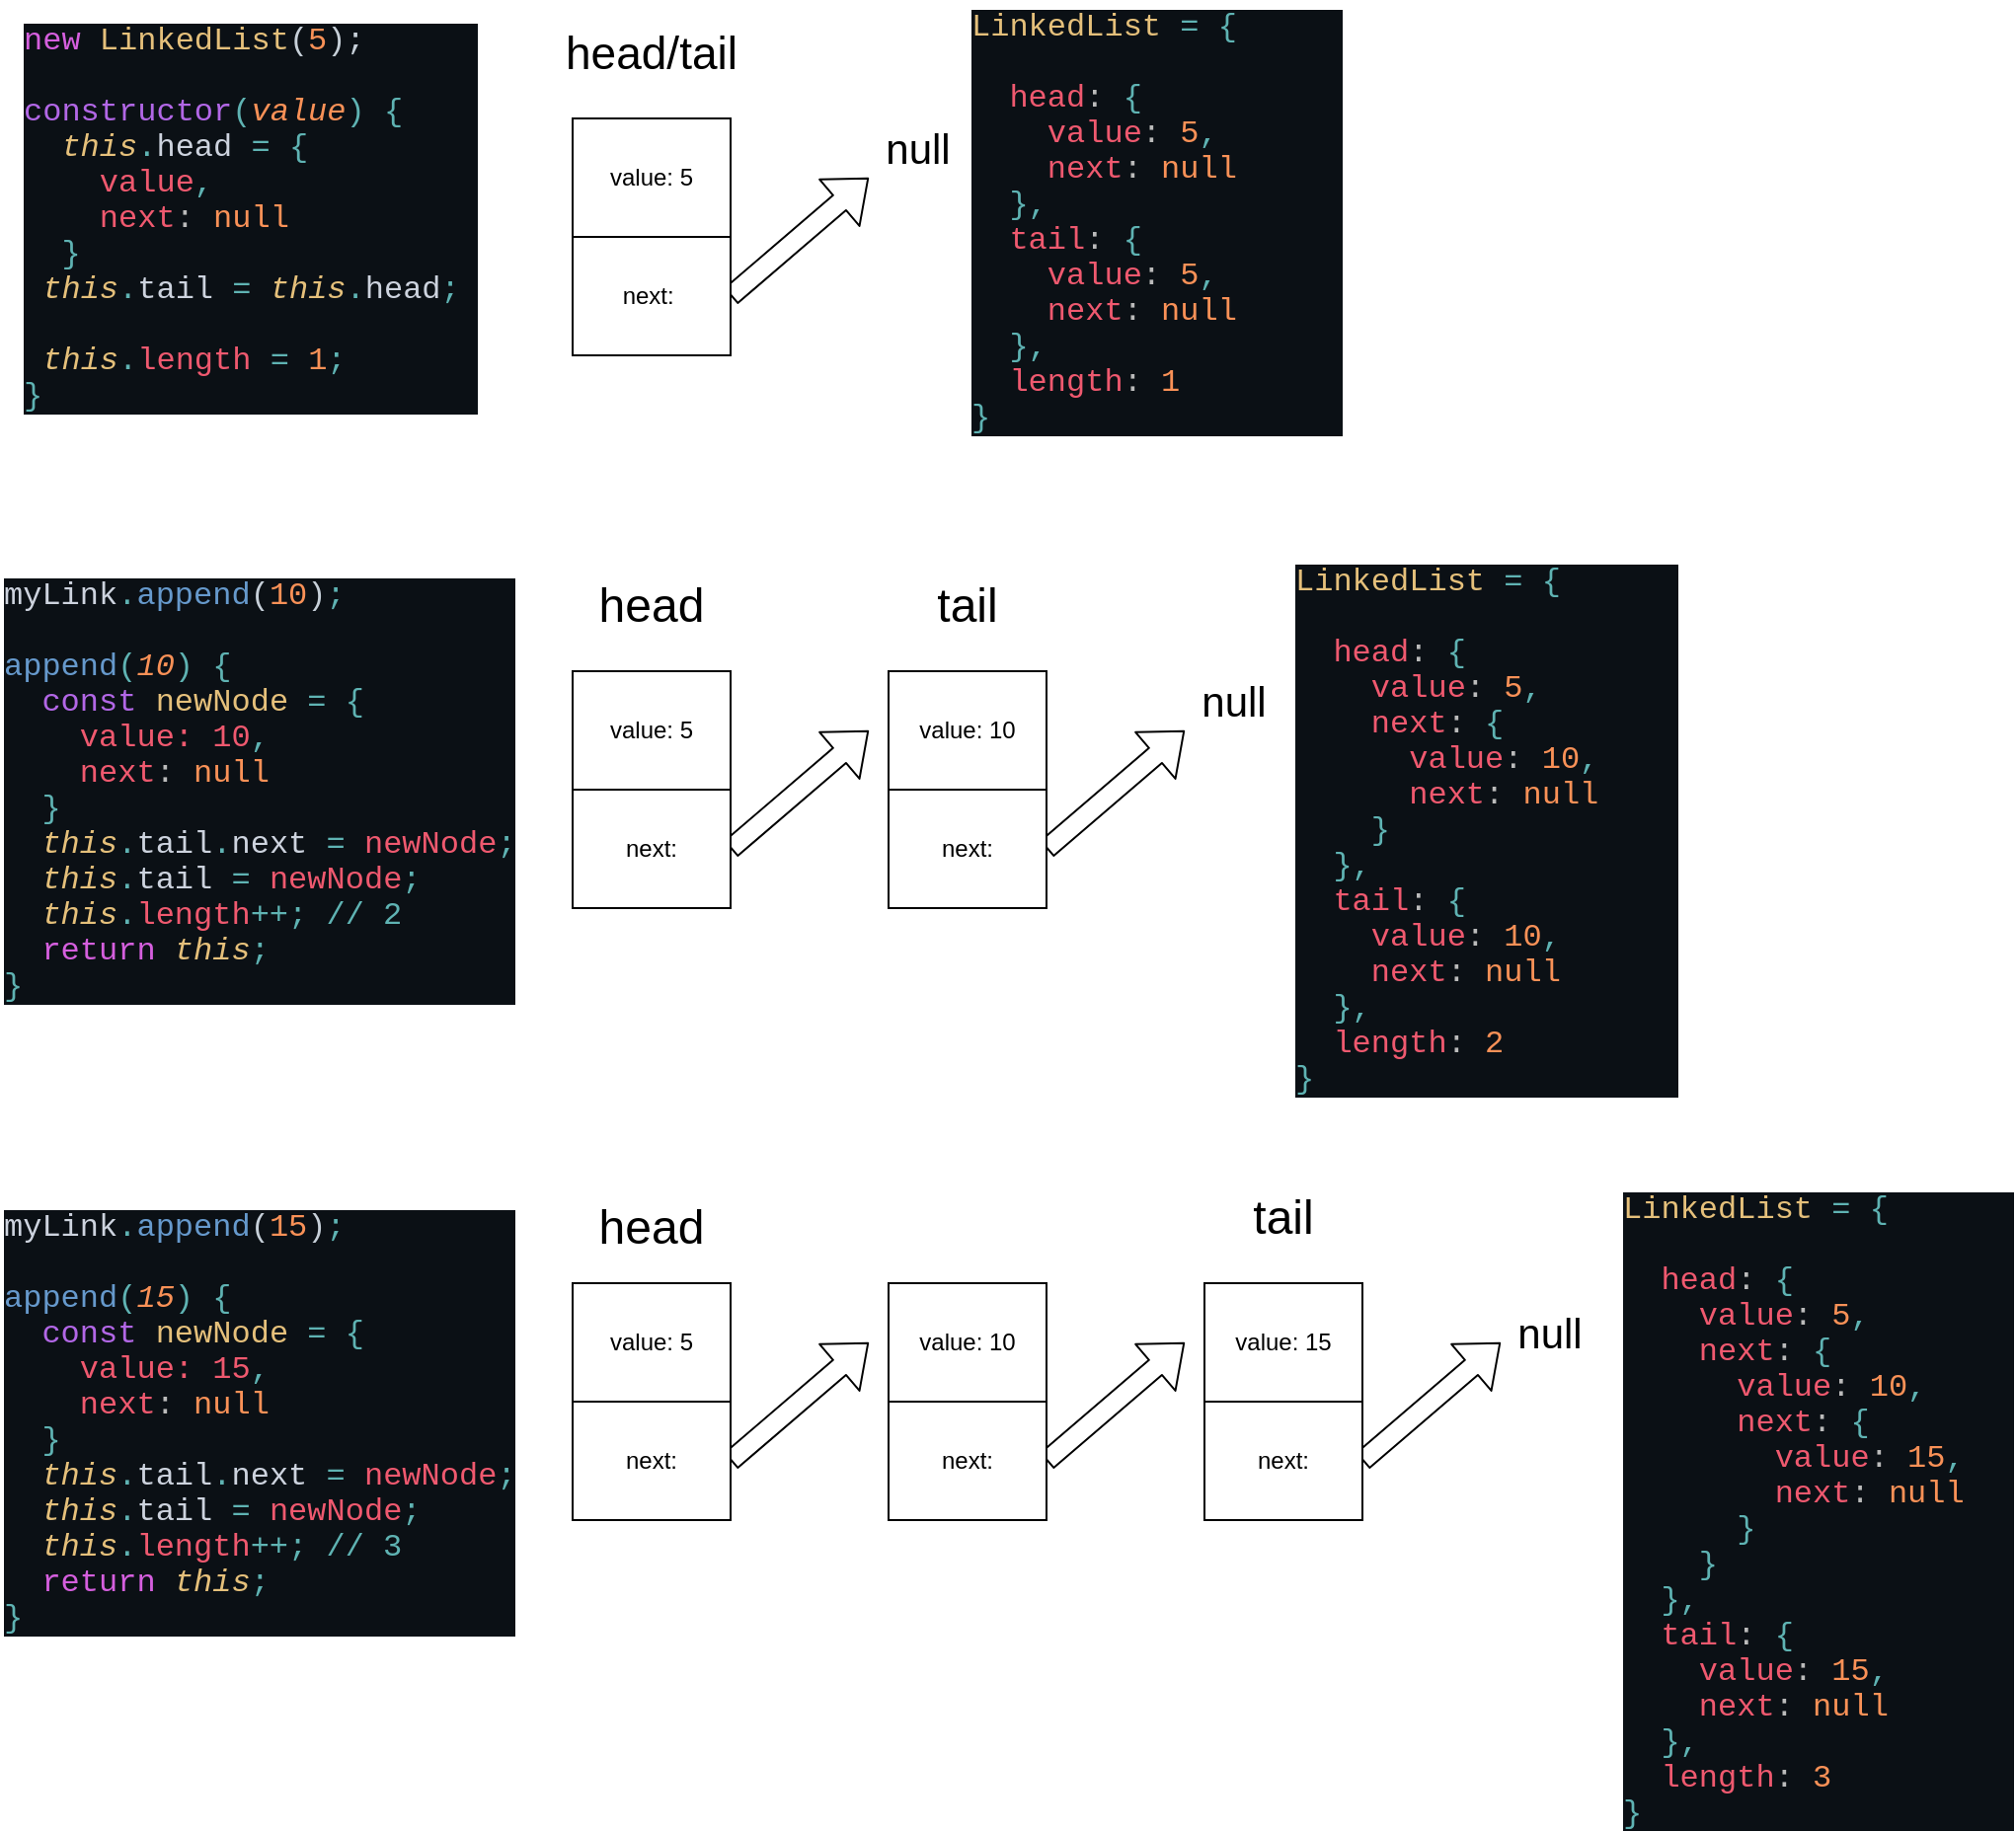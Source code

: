 <mxfile version="13.1.3">
    <diagram id="6hGFLwfOUW9BJ-s0fimq" name="append">
        <mxGraphModel dx="2067" dy="749" grid="1" gridSize="10" guides="1" tooltips="1" connect="1" arrows="1" fold="1" page="1" pageScale="1" pageWidth="827" pageHeight="1169" math="0" shadow="0">
            <root>
                <mxCell id="0"/>
                <mxCell id="1" parent="0"/>
                <mxCell id="11" value="" style="group" vertex="1" connectable="0" parent="1">
                    <mxGeometry x="30" y="80" width="170" height="180" as="geometry"/>
                </mxCell>
                <mxCell id="4" value="&lt;font style=&quot;font-size: 23px&quot;&gt;head/tail&lt;/font&gt;" style="text;html=1;strokeColor=none;fillColor=none;align=center;verticalAlign=middle;whiteSpace=wrap;rounded=0;fontSize=29;" parent="11" vertex="1">
                    <mxGeometry width="120" height="50" as="geometry"/>
                </mxCell>
                <mxCell id="10" value="" style="group" vertex="1" connectable="0" parent="11">
                    <mxGeometry x="20" y="60" width="150" height="120" as="geometry"/>
                </mxCell>
                <mxCell id="9" value="" style="shape=flexArrow;endArrow=classic;html=1;exitX=1;exitY=0.75;exitDx=0;exitDy=0;" edge="1" parent="10" source="2">
                    <mxGeometry width="50" height="50" relative="1" as="geometry">
                        <mxPoint x="90" y="100" as="sourcePoint"/>
                        <mxPoint x="150" y="30" as="targetPoint"/>
                    </mxGeometry>
                </mxCell>
                <mxCell id="8" value="" style="group" vertex="1" connectable="0" parent="10">
                    <mxGeometry width="80" height="120" as="geometry"/>
                </mxCell>
                <mxCell id="2" value="" style="rounded=0;whiteSpace=wrap;html=1;" parent="8" vertex="1">
                    <mxGeometry width="80" height="120" as="geometry"/>
                </mxCell>
                <mxCell id="5" value="" style="endArrow=none;html=1;rounded=0;exitX=0;exitY=0.5;exitDx=0;exitDy=0;entryX=1;entryY=0.5;entryDx=0;entryDy=0;" edge="1" parent="8" source="2" target="2">
                    <mxGeometry width="50" height="50" relative="1" as="geometry">
                        <mxPoint x="5" y="59.5" as="sourcePoint"/>
                        <mxPoint x="75" y="59.5" as="targetPoint"/>
                    </mxGeometry>
                </mxCell>
                <mxCell id="6" value="value: 5" style="text;html=1;strokeColor=none;fillColor=none;align=center;verticalAlign=middle;whiteSpace=wrap;rounded=0;" vertex="1" parent="8">
                    <mxGeometry x="10" y="20" width="60" height="20" as="geometry"/>
                </mxCell>
                <mxCell id="7" value="next:&amp;nbsp;" style="text;html=1;strokeColor=none;fillColor=none;align=center;verticalAlign=middle;whiteSpace=wrap;rounded=0;" vertex="1" parent="8">
                    <mxGeometry x="10" y="80" width="60" height="20" as="geometry"/>
                </mxCell>
                <mxCell id="13" value="" style="group" vertex="1" connectable="0" parent="1">
                    <mxGeometry x="30" y="360" width="170" height="180" as="geometry"/>
                </mxCell>
                <mxCell id="14" value="&lt;font style=&quot;font-size: 24px&quot;&gt;head&lt;/font&gt;" style="text;html=1;strokeColor=none;fillColor=none;align=center;verticalAlign=middle;whiteSpace=wrap;rounded=0;fontSize=29;" vertex="1" parent="13">
                    <mxGeometry width="120" height="50" as="geometry"/>
                </mxCell>
                <mxCell id="15" value="" style="group" vertex="1" connectable="0" parent="13">
                    <mxGeometry x="20" y="60" width="150" height="120" as="geometry"/>
                </mxCell>
                <mxCell id="16" value="" style="shape=flexArrow;endArrow=classic;html=1;exitX=1;exitY=0.75;exitDx=0;exitDy=0;" edge="1" parent="15" source="18">
                    <mxGeometry width="50" height="50" relative="1" as="geometry">
                        <mxPoint x="90" y="100" as="sourcePoint"/>
                        <mxPoint x="150" y="30" as="targetPoint"/>
                    </mxGeometry>
                </mxCell>
                <mxCell id="17" value="" style="group" vertex="1" connectable="0" parent="15">
                    <mxGeometry width="80" height="120" as="geometry"/>
                </mxCell>
                <mxCell id="18" value="" style="rounded=0;whiteSpace=wrap;html=1;" vertex="1" parent="17">
                    <mxGeometry width="80" height="120" as="geometry"/>
                </mxCell>
                <mxCell id="19" value="" style="endArrow=none;html=1;rounded=0;exitX=0;exitY=0.5;exitDx=0;exitDy=0;entryX=1;entryY=0.5;entryDx=0;entryDy=0;" edge="1" parent="17" source="18" target="18">
                    <mxGeometry width="50" height="50" relative="1" as="geometry">
                        <mxPoint x="5" y="59.5" as="sourcePoint"/>
                        <mxPoint x="75" y="59.5" as="targetPoint"/>
                    </mxGeometry>
                </mxCell>
                <mxCell id="20" value="value: 5" style="text;html=1;strokeColor=none;fillColor=none;align=center;verticalAlign=middle;whiteSpace=wrap;rounded=0;" vertex="1" parent="17">
                    <mxGeometry x="10" y="20" width="60" height="20" as="geometry"/>
                </mxCell>
                <mxCell id="21" value="next:" style="text;html=1;strokeColor=none;fillColor=none;align=center;verticalAlign=middle;whiteSpace=wrap;rounded=0;" vertex="1" parent="17">
                    <mxGeometry x="10" y="80" width="60" height="20" as="geometry"/>
                </mxCell>
                <mxCell id="22" value="null" style="text;html=1;strokeColor=none;fillColor=none;align=center;verticalAlign=middle;whiteSpace=wrap;rounded=0;fontSize=21;" vertex="1" parent="1">
                    <mxGeometry x="200" y="140" width="50" height="30" as="geometry"/>
                </mxCell>
                <mxCell id="30" value="" style="group" vertex="1" connectable="0" parent="1">
                    <mxGeometry x="190" y="360" width="170" height="180" as="geometry"/>
                </mxCell>
                <mxCell id="31" value="&lt;font style=&quot;font-size: 24px&quot;&gt;tail&lt;/font&gt;" style="text;html=1;strokeColor=none;fillColor=none;align=center;verticalAlign=middle;whiteSpace=wrap;rounded=0;fontSize=29;" vertex="1" parent="30">
                    <mxGeometry width="120" height="50" as="geometry"/>
                </mxCell>
                <mxCell id="32" value="" style="group" vertex="1" connectable="0" parent="30">
                    <mxGeometry x="20" y="60" width="150" height="120" as="geometry"/>
                </mxCell>
                <mxCell id="33" value="" style="shape=flexArrow;endArrow=classic;html=1;exitX=1;exitY=0.75;exitDx=0;exitDy=0;" edge="1" parent="32" source="35">
                    <mxGeometry width="50" height="50" relative="1" as="geometry">
                        <mxPoint x="90" y="100" as="sourcePoint"/>
                        <mxPoint x="150" y="30" as="targetPoint"/>
                    </mxGeometry>
                </mxCell>
                <mxCell id="34" value="" style="group" vertex="1" connectable="0" parent="32">
                    <mxGeometry width="80" height="120" as="geometry"/>
                </mxCell>
                <mxCell id="35" value="" style="rounded=0;whiteSpace=wrap;html=1;" vertex="1" parent="34">
                    <mxGeometry width="80" height="120" as="geometry"/>
                </mxCell>
                <mxCell id="36" value="" style="endArrow=none;html=1;rounded=0;exitX=0;exitY=0.5;exitDx=0;exitDy=0;entryX=1;entryY=0.5;entryDx=0;entryDy=0;" edge="1" parent="34" source="35" target="35">
                    <mxGeometry width="50" height="50" relative="1" as="geometry">
                        <mxPoint x="5" y="59.5" as="sourcePoint"/>
                        <mxPoint x="75" y="59.5" as="targetPoint"/>
                    </mxGeometry>
                </mxCell>
                <mxCell id="37" value="value: 10" style="text;html=1;strokeColor=none;fillColor=none;align=center;verticalAlign=middle;whiteSpace=wrap;rounded=0;" vertex="1" parent="34">
                    <mxGeometry x="10" y="20" width="60" height="20" as="geometry"/>
                </mxCell>
                <mxCell id="38" value="next:" style="text;html=1;strokeColor=none;fillColor=none;align=center;verticalAlign=middle;whiteSpace=wrap;rounded=0;" vertex="1" parent="34">
                    <mxGeometry x="10" y="80" width="60" height="20" as="geometry"/>
                </mxCell>
                <mxCell id="39" value="null" style="text;html=1;strokeColor=none;fillColor=none;align=center;verticalAlign=middle;whiteSpace=wrap;rounded=0;fontSize=21;" vertex="1" parent="1">
                    <mxGeometry x="360" y="420" width="50" height="30" as="geometry"/>
                </mxCell>
                <mxCell id="40" value="" style="group" vertex="1" connectable="0" parent="1">
                    <mxGeometry x="30" y="675" width="170" height="180" as="geometry"/>
                </mxCell>
                <mxCell id="41" value="&lt;font style=&quot;font-size: 24px&quot;&gt;head&lt;/font&gt;" style="text;html=1;strokeColor=none;fillColor=none;align=center;verticalAlign=middle;whiteSpace=wrap;rounded=0;fontSize=29;" vertex="1" parent="40">
                    <mxGeometry width="120" height="50" as="geometry"/>
                </mxCell>
                <mxCell id="42" value="" style="group" vertex="1" connectable="0" parent="40">
                    <mxGeometry x="20" y="55" width="150" height="120" as="geometry"/>
                </mxCell>
                <mxCell id="43" value="" style="shape=flexArrow;endArrow=classic;html=1;exitX=1;exitY=0.75;exitDx=0;exitDy=0;" edge="1" parent="42" source="45">
                    <mxGeometry width="50" height="50" relative="1" as="geometry">
                        <mxPoint x="90" y="100" as="sourcePoint"/>
                        <mxPoint x="150" y="30" as="targetPoint"/>
                    </mxGeometry>
                </mxCell>
                <mxCell id="44" value="" style="group" vertex="1" connectable="0" parent="42">
                    <mxGeometry width="80" height="120" as="geometry"/>
                </mxCell>
                <mxCell id="45" value="" style="rounded=0;whiteSpace=wrap;html=1;" vertex="1" parent="44">
                    <mxGeometry width="80" height="120" as="geometry"/>
                </mxCell>
                <mxCell id="46" value="" style="endArrow=none;html=1;rounded=0;exitX=0;exitY=0.5;exitDx=0;exitDy=0;entryX=1;entryY=0.5;entryDx=0;entryDy=0;" edge="1" parent="44" source="45" target="45">
                    <mxGeometry width="50" height="50" relative="1" as="geometry">
                        <mxPoint x="5" y="59.5" as="sourcePoint"/>
                        <mxPoint x="75" y="59.5" as="targetPoint"/>
                    </mxGeometry>
                </mxCell>
                <mxCell id="47" value="value: 5" style="text;html=1;strokeColor=none;fillColor=none;align=center;verticalAlign=middle;whiteSpace=wrap;rounded=0;" vertex="1" parent="44">
                    <mxGeometry x="10" y="20" width="60" height="20" as="geometry"/>
                </mxCell>
                <mxCell id="48" value="next:" style="text;html=1;strokeColor=none;fillColor=none;align=center;verticalAlign=middle;whiteSpace=wrap;rounded=0;" vertex="1" parent="44">
                    <mxGeometry x="10" y="80" width="60" height="20" as="geometry"/>
                </mxCell>
                <mxCell id="59" value="" style="group" vertex="1" connectable="0" parent="40">
                    <mxGeometry x="180" y="55" width="150" height="120" as="geometry"/>
                </mxCell>
                <mxCell id="60" value="" style="shape=flexArrow;endArrow=classic;html=1;exitX=1;exitY=0.75;exitDx=0;exitDy=0;" edge="1" parent="59" source="62">
                    <mxGeometry width="50" height="50" relative="1" as="geometry">
                        <mxPoint x="90" y="100" as="sourcePoint"/>
                        <mxPoint x="150" y="30" as="targetPoint"/>
                    </mxGeometry>
                </mxCell>
                <mxCell id="61" value="" style="group" vertex="1" connectable="0" parent="59">
                    <mxGeometry width="80" height="120" as="geometry"/>
                </mxCell>
                <mxCell id="62" value="" style="rounded=0;whiteSpace=wrap;html=1;" vertex="1" parent="61">
                    <mxGeometry width="80" height="120" as="geometry"/>
                </mxCell>
                <mxCell id="63" value="" style="endArrow=none;html=1;rounded=0;exitX=0;exitY=0.5;exitDx=0;exitDy=0;entryX=1;entryY=0.5;entryDx=0;entryDy=0;" edge="1" parent="61" source="62" target="62">
                    <mxGeometry width="50" height="50" relative="1" as="geometry">
                        <mxPoint x="5" y="59.5" as="sourcePoint"/>
                        <mxPoint x="75" y="59.5" as="targetPoint"/>
                    </mxGeometry>
                </mxCell>
                <mxCell id="64" value="value: 10" style="text;html=1;strokeColor=none;fillColor=none;align=center;verticalAlign=middle;whiteSpace=wrap;rounded=0;" vertex="1" parent="61">
                    <mxGeometry x="10" y="20" width="60" height="20" as="geometry"/>
                </mxCell>
                <mxCell id="65" value="next:" style="text;html=1;strokeColor=none;fillColor=none;align=center;verticalAlign=middle;whiteSpace=wrap;rounded=0;" vertex="1" parent="61">
                    <mxGeometry x="10" y="80" width="60" height="20" as="geometry"/>
                </mxCell>
                <mxCell id="49" value="" style="group" vertex="1" connectable="0" parent="1">
                    <mxGeometry x="350" y="670" width="170" height="180" as="geometry"/>
                </mxCell>
                <mxCell id="50" value="&lt;font style=&quot;font-size: 24px&quot;&gt;tail&lt;/font&gt;" style="text;html=1;strokeColor=none;fillColor=none;align=center;verticalAlign=middle;whiteSpace=wrap;rounded=0;fontSize=29;" vertex="1" parent="49">
                    <mxGeometry width="120" height="50" as="geometry"/>
                </mxCell>
                <mxCell id="51" value="" style="group" vertex="1" connectable="0" parent="49">
                    <mxGeometry x="20" y="60" width="150" height="120" as="geometry"/>
                </mxCell>
                <mxCell id="52" value="" style="shape=flexArrow;endArrow=classic;html=1;exitX=1;exitY=0.75;exitDx=0;exitDy=0;" edge="1" parent="51" source="54">
                    <mxGeometry width="50" height="50" relative="1" as="geometry">
                        <mxPoint x="90" y="100" as="sourcePoint"/>
                        <mxPoint x="150" y="30" as="targetPoint"/>
                    </mxGeometry>
                </mxCell>
                <mxCell id="53" value="" style="group" vertex="1" connectable="0" parent="51">
                    <mxGeometry width="80" height="120" as="geometry"/>
                </mxCell>
                <mxCell id="54" value="" style="rounded=0;whiteSpace=wrap;html=1;" vertex="1" parent="53">
                    <mxGeometry width="80" height="120" as="geometry"/>
                </mxCell>
                <mxCell id="55" value="" style="endArrow=none;html=1;rounded=0;exitX=0;exitY=0.5;exitDx=0;exitDy=0;entryX=1;entryY=0.5;entryDx=0;entryDy=0;" edge="1" parent="53" source="54" target="54">
                    <mxGeometry width="50" height="50" relative="1" as="geometry">
                        <mxPoint x="5" y="59.5" as="sourcePoint"/>
                        <mxPoint x="75" y="59.5" as="targetPoint"/>
                    </mxGeometry>
                </mxCell>
                <mxCell id="56" value="value: 15" style="text;html=1;strokeColor=none;fillColor=none;align=center;verticalAlign=middle;whiteSpace=wrap;rounded=0;" vertex="1" parent="53">
                    <mxGeometry x="10" y="20" width="60" height="20" as="geometry"/>
                </mxCell>
                <mxCell id="57" value="next:" style="text;html=1;strokeColor=none;fillColor=none;align=center;verticalAlign=middle;whiteSpace=wrap;rounded=0;" vertex="1" parent="53">
                    <mxGeometry x="10" y="80" width="60" height="20" as="geometry"/>
                </mxCell>
                <mxCell id="58" value="null" style="text;html=1;strokeColor=none;fillColor=none;align=center;verticalAlign=middle;whiteSpace=wrap;rounded=0;fontSize=21;" vertex="1" parent="1">
                    <mxGeometry x="520" y="740" width="50" height="30" as="geometry"/>
                </mxCell>
                <mxCell id="66" value="&lt;div style=&quot;color: rgb(199 , 208 , 217) ; background-color: rgb(11 , 16 , 21) ; font-family: &amp;#34;operator mono lig&amp;#34; , &amp;#34;consolas&amp;#34; , &amp;#34;courier new&amp;#34; , monospace ; font-size: 16px ; line-height: 18px&quot;&gt;&lt;span style=&quot;color: #d55fde&quot;&gt;new&lt;/span&gt;&amp;nbsp;&lt;span style=&quot;color: #e5c07b&quot;&gt;LinkedList&lt;/span&gt;(&lt;span style=&quot;color: #f99157&quot;&gt;5&lt;/span&gt;);&lt;/div&gt;&lt;div style=&quot;color: rgb(199 , 208 , 217) ; background-color: rgb(11 , 16 , 21) ; font-family: &amp;#34;operator mono lig&amp;#34; , &amp;#34;consolas&amp;#34; , &amp;#34;courier new&amp;#34; , monospace ; font-size: 16px ; line-height: 18px&quot;&gt;&lt;br&gt;&lt;div style=&quot;font-family: &amp;#34;operator mono lig&amp;#34; , &amp;#34;consolas&amp;#34; , &amp;#34;courier new&amp;#34; , monospace ; line-height: 18px&quot;&gt;&lt;div&gt;&lt;span style=&quot;color: #b267e6&quot;&gt;constructor&lt;/span&gt;&lt;span style=&quot;color: #5fb3b3&quot;&gt;(&lt;/span&gt;&lt;span style=&quot;color: #f99157 ; font-style: italic&quot;&gt;value&lt;/span&gt;&lt;span style=&quot;color: #5fb3b3&quot;&gt;)&lt;/span&gt;&amp;nbsp;&lt;span style=&quot;color: #5fb3b3&quot;&gt;{&lt;/span&gt;&lt;/div&gt;&lt;div&gt;&amp;nbsp;&amp;nbsp;&lt;span style=&quot;color: #e5c07b ; font-style: italic&quot;&gt;this&lt;/span&gt;&lt;span style=&quot;color: #5fb3b3&quot;&gt;.&lt;/span&gt;&lt;span style=&quot;color: #cdd3de&quot;&gt;head&lt;/span&gt;&amp;nbsp;&lt;span style=&quot;color: #5fb3b3&quot;&gt;=&lt;/span&gt;&amp;nbsp;&lt;span style=&quot;color: #5fb3b3&quot;&gt;{&lt;/span&gt;&lt;/div&gt;&lt;div&gt;&amp;nbsp; &amp;nbsp;&amp;nbsp;&lt;span style=&quot;color: #ef596f&quot;&gt;value&lt;/span&gt;&lt;span style=&quot;color: #5fb3b3&quot;&gt;,&lt;/span&gt;&lt;/div&gt;&lt;div&gt;&amp;nbsp; &amp;nbsp;&amp;nbsp;&lt;span style=&quot;color: #ef596f&quot;&gt;next&lt;/span&gt;&lt;span style=&quot;color: #bbbbbb&quot;&gt;:&lt;/span&gt;&amp;nbsp;&lt;span style=&quot;color: #f99157&quot;&gt;null&lt;/span&gt;&lt;/div&gt;&lt;div&gt;&amp;nbsp;&amp;nbsp;&lt;span style=&quot;color: #5fb3b3&quot;&gt;}&lt;/span&gt;&lt;/div&gt;&lt;div&gt;&amp;nbsp;&lt;span style=&quot;color: #e5c07b ; font-style: italic&quot;&gt;this&lt;/span&gt;&lt;span style=&quot;color: #5fb3b3&quot;&gt;.&lt;/span&gt;&lt;span style=&quot;color: #cdd3de&quot;&gt;tail&lt;/span&gt;&amp;nbsp;&lt;span style=&quot;color: #5fb3b3&quot;&gt;=&lt;/span&gt;&amp;nbsp;&lt;span style=&quot;color: #e5c07b ; font-style: italic&quot;&gt;this&lt;/span&gt;&lt;span style=&quot;color: #5fb3b3&quot;&gt;.&lt;/span&gt;&lt;span style=&quot;color: #cdd3de&quot;&gt;head&lt;/span&gt;&lt;span style=&quot;color: #5fb3b3&quot;&gt;;&amp;nbsp; &amp;nbsp;&lt;/span&gt;&lt;/div&gt;&lt;div&gt;&amp;nbsp;&lt;span style=&quot;color: #e5c07b ; font-style: italic&quot;&gt;this&lt;/span&gt;&lt;span style=&quot;color: #5fb3b3&quot;&gt;.&lt;/span&gt;&lt;span style=&quot;color: #ef596f&quot;&gt;length&lt;/span&gt;&amp;nbsp;&lt;span style=&quot;color: #5fb3b3&quot;&gt;=&lt;/span&gt;&amp;nbsp;&lt;span style=&quot;color: #f99157&quot;&gt;1&lt;/span&gt;&lt;span style=&quot;color: #5fb3b3&quot;&gt;;&lt;/span&gt;&lt;/div&gt;&lt;div&gt;&lt;span style=&quot;color: #5fb3b3&quot;&gt;}&lt;/span&gt;&lt;/div&gt;&lt;/div&gt;&lt;/div&gt;" style="text;html=1;strokeColor=none;fillColor=none;align=left;verticalAlign=middle;whiteSpace=wrap;rounded=0;fontSize=21;" vertex="1" parent="1">
                    <mxGeometry x="-230" y="90.75" width="230" height="199.25" as="geometry"/>
                </mxCell>
                <mxCell id="68" value="&lt;div style=&quot;color: rgb(199 , 208 , 217) ; background-color: rgb(11 , 16 , 21) ; font-family: &amp;#34;operator mono lig&amp;#34; , &amp;#34;consolas&amp;#34; , &amp;#34;courier new&amp;#34; , monospace ; font-size: 16px ; line-height: 18px&quot;&gt;&lt;span style=&quot;font-family: &amp;#34;operator mono lig&amp;#34; , &amp;#34;consolas&amp;#34; , &amp;#34;courier new&amp;#34; , monospace ; color: rgb(205 , 211 , 222)&quot;&gt;myLink&lt;/span&gt;&lt;span style=&quot;font-family: &amp;#34;operator mono lig&amp;#34; , &amp;#34;consolas&amp;#34; , &amp;#34;courier new&amp;#34; , monospace ; color: rgb(95 , 179 , 179)&quot;&gt;.&lt;/span&gt;&lt;span style=&quot;font-family: &amp;#34;operator mono lig&amp;#34; , &amp;#34;consolas&amp;#34; , &amp;#34;courier new&amp;#34; , monospace ; color: rgb(102 , 153 , 204)&quot;&gt;append&lt;/span&gt;&lt;span style=&quot;font-family: &amp;#34;operator mono lig&amp;#34; , &amp;#34;consolas&amp;#34; , &amp;#34;courier new&amp;#34; , monospace&quot;&gt;(&lt;/span&gt;&lt;span style=&quot;font-family: &amp;#34;operator mono lig&amp;#34; , &amp;#34;consolas&amp;#34; , &amp;#34;courier new&amp;#34; , monospace ; color: rgb(249 , 145 , 87)&quot;&gt;10&lt;/span&gt;&lt;span style=&quot;font-family: &amp;#34;operator mono lig&amp;#34; , &amp;#34;consolas&amp;#34; , &amp;#34;courier new&amp;#34; , monospace&quot;&gt;)&lt;/span&gt;&lt;span style=&quot;font-family: &amp;#34;operator mono lig&amp;#34; , &amp;#34;consolas&amp;#34; , &amp;#34;courier new&amp;#34; , monospace ; color: rgb(95 , 179 , 179)&quot;&gt;;&lt;/span&gt;&lt;/div&gt;&lt;div style=&quot;color: rgb(199 , 208 , 217) ; background-color: rgb(11 , 16 , 21) ; font-family: &amp;#34;operator mono lig&amp;#34; , &amp;#34;consolas&amp;#34; , &amp;#34;courier new&amp;#34; , monospace ; font-size: 16px ; line-height: 18px&quot;&gt;&lt;div&gt;&lt;span style=&quot;color: #6699cc&quot;&gt;&lt;br&gt;&lt;/span&gt;&lt;/div&gt;&lt;div&gt;&lt;span style=&quot;color: #6699cc&quot;&gt;append&lt;/span&gt;&lt;span style=&quot;color: #5fb3b3&quot;&gt;(&lt;/span&gt;&lt;span style=&quot;color: #f99157 ; font-style: italic&quot;&gt;10&lt;/span&gt;&lt;span style=&quot;color: #5fb3b3&quot;&gt;)&lt;/span&gt;&amp;nbsp;&lt;span style=&quot;color: #5fb3b3&quot;&gt;{&lt;/span&gt;&lt;/div&gt;&lt;div&gt;&amp;nbsp;&amp;nbsp;&lt;span style=&quot;color: #b267e6&quot;&gt;const&lt;/span&gt;&amp;nbsp;&lt;span style=&quot;color: #e5c07b&quot;&gt;newNode&lt;/span&gt;&amp;nbsp;&lt;span style=&quot;color: #5fb3b3&quot;&gt;=&lt;/span&gt;&amp;nbsp;&lt;span style=&quot;color: #5fb3b3&quot;&gt;{&lt;/span&gt;&lt;/div&gt;&lt;div&gt;&amp;nbsp; &amp;nbsp;&amp;nbsp;&lt;span style=&quot;color: #ef596f&quot;&gt;value: 10&lt;/span&gt;&lt;span style=&quot;color: #5fb3b3&quot;&gt;,&lt;/span&gt;&lt;/div&gt;&lt;div&gt;&amp;nbsp; &amp;nbsp;&amp;nbsp;&lt;span style=&quot;color: #ef596f&quot;&gt;next&lt;/span&gt;&lt;span style=&quot;color: #bbbbbb&quot;&gt;:&lt;/span&gt;&amp;nbsp;&lt;span style=&quot;color: #f99157&quot;&gt;null&lt;/span&gt;&lt;/div&gt;&lt;div&gt;&amp;nbsp;&amp;nbsp;&lt;span style=&quot;color: #5fb3b3&quot;&gt;}&lt;/span&gt;&lt;/div&gt;&lt;div&gt;&amp;nbsp;&amp;nbsp;&lt;span style=&quot;color: #e5c07b ; font-style: italic&quot;&gt;this&lt;/span&gt;&lt;span style=&quot;color: #5fb3b3&quot;&gt;.&lt;/span&gt;&lt;span style=&quot;color: #cdd3de&quot;&gt;tail&lt;/span&gt;&lt;span style=&quot;color: #5fb3b3&quot;&gt;.&lt;/span&gt;&lt;span style=&quot;color: #cdd3de&quot;&gt;next&lt;/span&gt;&amp;nbsp;&lt;span style=&quot;color: #5fb3b3&quot;&gt;=&lt;/span&gt;&amp;nbsp;&lt;span style=&quot;color: #ef596f&quot;&gt;newNode&lt;/span&gt;&lt;span style=&quot;color: #5fb3b3&quot;&gt;;&lt;/span&gt;&lt;/div&gt;&lt;div&gt;&amp;nbsp;&amp;nbsp;&lt;span style=&quot;color: #e5c07b ; font-style: italic&quot;&gt;this&lt;/span&gt;&lt;span style=&quot;color: #5fb3b3&quot;&gt;.&lt;/span&gt;&lt;span style=&quot;color: #cdd3de&quot;&gt;tail&lt;/span&gt;&amp;nbsp;&lt;span style=&quot;color: #5fb3b3&quot;&gt;=&lt;/span&gt;&amp;nbsp;&lt;span style=&quot;color: #ef596f&quot;&gt;newNode&lt;/span&gt;&lt;span style=&quot;color: #5fb3b3&quot;&gt;;&lt;/span&gt;&lt;/div&gt;&lt;div&gt;&amp;nbsp;&amp;nbsp;&lt;span style=&quot;color: #e5c07b ; font-style: italic&quot;&gt;this&lt;/span&gt;&lt;span style=&quot;color: #5fb3b3&quot;&gt;.&lt;/span&gt;&lt;span style=&quot;color: #ef596f&quot;&gt;length&lt;/span&gt;&lt;span style=&quot;color: #5fb3b3&quot;&gt;++; // 2&lt;/span&gt;&lt;/div&gt;&lt;div&gt;&amp;nbsp;&amp;nbsp;&lt;span style=&quot;color: #d55fde&quot;&gt;return&lt;/span&gt;&amp;nbsp;&lt;span style=&quot;color: #e5c07b ; font-style: italic&quot;&gt;this&lt;/span&gt;&lt;span style=&quot;color: #5fb3b3&quot;&gt;;&lt;/span&gt;&lt;/div&gt;&lt;/div&gt;&lt;div style=&quot;color: rgb(199 , 208 , 217) ; background-color: rgb(11 , 16 , 21) ; font-family: &amp;#34;operator mono lig&amp;#34; , &amp;#34;consolas&amp;#34; , &amp;#34;courier new&amp;#34; , monospace ; font-size: 16px ; line-height: 18px&quot;&gt;&lt;span style=&quot;font-family: &amp;#34;operator mono lig&amp;#34; , &amp;#34;consolas&amp;#34; , &amp;#34;courier new&amp;#34; , monospace ; color: rgb(95 , 179 , 179)&quot;&gt;}&lt;/span&gt;&lt;/div&gt;" style="text;html=1;strokeColor=none;fillColor=none;align=left;verticalAlign=middle;whiteSpace=wrap;rounded=0;fontSize=21;" vertex="1" parent="1">
                    <mxGeometry x="-240" y="370" width="240" height="220" as="geometry"/>
                </mxCell>
                <mxCell id="69" value="&lt;div style=&quot;color: rgb(199 , 208 , 217) ; background-color: rgb(11 , 16 , 21) ; font-family: &amp;#34;operator mono lig&amp;#34; , &amp;#34;consolas&amp;#34; , &amp;#34;courier new&amp;#34; , monospace ; font-size: 16px ; line-height: 18px&quot;&gt;&lt;span style=&quot;font-family: &amp;#34;operator mono lig&amp;#34; , &amp;#34;consolas&amp;#34; , &amp;#34;courier new&amp;#34; , monospace ; color: rgb(205 , 211 , 222)&quot;&gt;myLink&lt;/span&gt;&lt;span style=&quot;font-family: &amp;#34;operator mono lig&amp;#34; , &amp;#34;consolas&amp;#34; , &amp;#34;courier new&amp;#34; , monospace ; color: rgb(95 , 179 , 179)&quot;&gt;.&lt;/span&gt;&lt;span style=&quot;font-family: &amp;#34;operator mono lig&amp;#34; , &amp;#34;consolas&amp;#34; , &amp;#34;courier new&amp;#34; , monospace ; color: rgb(102 , 153 , 204)&quot;&gt;append&lt;/span&gt;&lt;span style=&quot;font-family: &amp;#34;operator mono lig&amp;#34; , &amp;#34;consolas&amp;#34; , &amp;#34;courier new&amp;#34; , monospace&quot;&gt;(&lt;/span&gt;&lt;span style=&quot;font-family: &amp;#34;operator mono lig&amp;#34; , &amp;#34;consolas&amp;#34; , &amp;#34;courier new&amp;#34; , monospace ; color: rgb(249 , 145 , 87)&quot;&gt;15&lt;/span&gt;&lt;span style=&quot;font-family: &amp;#34;operator mono lig&amp;#34; , &amp;#34;consolas&amp;#34; , &amp;#34;courier new&amp;#34; , monospace&quot;&gt;)&lt;/span&gt;&lt;span style=&quot;font-family: &amp;#34;operator mono lig&amp;#34; , &amp;#34;consolas&amp;#34; , &amp;#34;courier new&amp;#34; , monospace ; color: rgb(95 , 179 , 179)&quot;&gt;;&lt;/span&gt;&lt;/div&gt;&lt;div style=&quot;color: rgb(199 , 208 , 217) ; background-color: rgb(11 , 16 , 21) ; font-family: &amp;#34;operator mono lig&amp;#34; , &amp;#34;consolas&amp;#34; , &amp;#34;courier new&amp;#34; , monospace ; font-size: 16px ; line-height: 18px&quot;&gt;&lt;span style=&quot;font-family: &amp;#34;operator mono lig&amp;#34; , &amp;#34;consolas&amp;#34; , &amp;#34;courier new&amp;#34; , monospace ; color: rgb(95 , 179 , 179)&quot;&gt;&lt;br&gt;&lt;/span&gt;&lt;/div&gt;&lt;div style=&quot;color: rgb(199 , 208 , 217) ; background-color: rgb(11 , 16 , 21) ; font-family: &amp;#34;operator mono lig&amp;#34; , &amp;#34;consolas&amp;#34; , &amp;#34;courier new&amp;#34; , monospace ; font-size: 16px ; line-height: 18px&quot;&gt;&lt;div&gt;&lt;span style=&quot;color: #6699cc&quot;&gt;append&lt;/span&gt;&lt;span style=&quot;color: #5fb3b3&quot;&gt;(&lt;/span&gt;&lt;span style=&quot;color: #f99157 ; font-style: italic&quot;&gt;15&lt;/span&gt;&lt;span style=&quot;color: #5fb3b3&quot;&gt;)&lt;/span&gt;&amp;nbsp;&lt;span style=&quot;color: #5fb3b3&quot;&gt;{&lt;/span&gt;&lt;/div&gt;&lt;div&gt;&amp;nbsp;&amp;nbsp;&lt;span style=&quot;color: #b267e6&quot;&gt;const&lt;/span&gt;&amp;nbsp;&lt;span style=&quot;color: #e5c07b&quot;&gt;newNode&lt;/span&gt;&amp;nbsp;&lt;span style=&quot;color: #5fb3b3&quot;&gt;=&lt;/span&gt;&amp;nbsp;&lt;span style=&quot;color: #5fb3b3&quot;&gt;{&lt;/span&gt;&lt;/div&gt;&lt;div&gt;&amp;nbsp; &amp;nbsp;&amp;nbsp;&lt;span style=&quot;color: #ef596f&quot;&gt;value: 15&lt;/span&gt;&lt;span style=&quot;color: #5fb3b3&quot;&gt;,&lt;/span&gt;&lt;/div&gt;&lt;div&gt;&amp;nbsp; &amp;nbsp;&amp;nbsp;&lt;span style=&quot;color: #ef596f&quot;&gt;next&lt;/span&gt;&lt;span style=&quot;color: #bbbbbb&quot;&gt;:&lt;/span&gt;&amp;nbsp;&lt;span style=&quot;color: #f99157&quot;&gt;null&lt;/span&gt;&lt;/div&gt;&lt;div&gt;&amp;nbsp;&amp;nbsp;&lt;span style=&quot;color: #5fb3b3&quot;&gt;}&lt;/span&gt;&lt;/div&gt;&lt;div&gt;&amp;nbsp;&amp;nbsp;&lt;span style=&quot;color: #e5c07b ; font-style: italic&quot;&gt;this&lt;/span&gt;&lt;span style=&quot;color: #5fb3b3&quot;&gt;.&lt;/span&gt;&lt;span style=&quot;color: #cdd3de&quot;&gt;tail&lt;/span&gt;&lt;span style=&quot;color: #5fb3b3&quot;&gt;.&lt;/span&gt;&lt;span style=&quot;color: #cdd3de&quot;&gt;next&lt;/span&gt;&amp;nbsp;&lt;span style=&quot;color: #5fb3b3&quot;&gt;=&lt;/span&gt;&amp;nbsp;&lt;span style=&quot;color: #ef596f&quot;&gt;newNode&lt;/span&gt;&lt;span style=&quot;color: #5fb3b3&quot;&gt;;&lt;/span&gt;&lt;/div&gt;&lt;div&gt;&amp;nbsp;&amp;nbsp;&lt;span style=&quot;color: #e5c07b ; font-style: italic&quot;&gt;this&lt;/span&gt;&lt;span style=&quot;color: #5fb3b3&quot;&gt;.&lt;/span&gt;&lt;span style=&quot;color: #cdd3de&quot;&gt;tail&lt;/span&gt;&amp;nbsp;&lt;span style=&quot;color: #5fb3b3&quot;&gt;=&lt;/span&gt;&amp;nbsp;&lt;span style=&quot;color: #ef596f&quot;&gt;newNode&lt;/span&gt;&lt;span style=&quot;color: #5fb3b3&quot;&gt;;&lt;/span&gt;&lt;/div&gt;&lt;div&gt;&amp;nbsp;&amp;nbsp;&lt;span style=&quot;color: #e5c07b ; font-style: italic&quot;&gt;this&lt;/span&gt;&lt;span style=&quot;color: #5fb3b3&quot;&gt;.&lt;/span&gt;&lt;span style=&quot;color: #ef596f&quot;&gt;length&lt;/span&gt;&lt;span style=&quot;color: #5fb3b3&quot;&gt;++; // 3&lt;/span&gt;&lt;/div&gt;&lt;div&gt;&amp;nbsp;&amp;nbsp;&lt;span style=&quot;color: #d55fde&quot;&gt;return&lt;/span&gt;&amp;nbsp;&lt;span style=&quot;color: #e5c07b ; font-style: italic&quot;&gt;this&lt;/span&gt;&lt;span style=&quot;color: #5fb3b3&quot;&gt;;&lt;/span&gt;&lt;/div&gt;&lt;/div&gt;&lt;div style=&quot;color: rgb(199 , 208 , 217) ; background-color: rgb(11 , 16 , 21) ; font-family: &amp;#34;operator mono lig&amp;#34; , &amp;#34;consolas&amp;#34; , &amp;#34;courier new&amp;#34; , monospace ; font-size: 16px ; line-height: 18px&quot;&gt;&lt;span style=&quot;font-family: &amp;#34;operator mono lig&amp;#34; , &amp;#34;consolas&amp;#34; , &amp;#34;courier new&amp;#34; , monospace ; color: rgb(95 , 179 , 179)&quot;&gt;}&lt;/span&gt;&lt;/div&gt;" style="text;html=1;strokeColor=none;fillColor=none;align=left;verticalAlign=middle;whiteSpace=wrap;rounded=0;fontSize=21;" vertex="1" parent="1">
                    <mxGeometry x="-240" y="690" width="240" height="220" as="geometry"/>
                </mxCell>
                <mxCell id="70" value="&lt;div style=&quot;background-color: rgb(11 , 16 , 21) ; font-family: &amp;#34;operator mono lig&amp;#34; , &amp;#34;consolas&amp;#34; , &amp;#34;courier new&amp;#34; , monospace ; font-size: 16px ; line-height: 18px&quot;&gt;&lt;div style=&quot;color: rgb(199 , 208 , 217)&quot;&gt;&lt;span style=&quot;color: #e5c07b&quot;&gt;LinkedList&lt;/span&gt;&amp;nbsp;&lt;span style=&quot;color: #5fb3b3&quot;&gt;=&lt;/span&gt;&amp;nbsp;&lt;span style=&quot;color: #5fb3b3&quot;&gt;{&amp;nbsp; &amp;nbsp; &amp;nbsp; &amp;nbsp;&lt;/span&gt;&lt;/div&gt;&lt;div style=&quot;color: rgb(199 , 208 , 217)&quot;&gt;&amp;nbsp;&amp;nbsp;&lt;span style=&quot;color: #ef596f&quot;&gt;head&lt;/span&gt;&lt;span style=&quot;color: #bbbbbb&quot;&gt;:&lt;/span&gt;&amp;nbsp;&lt;span style=&quot;color: #5fb3b3&quot;&gt;{&lt;/span&gt;&lt;/div&gt;&lt;div style=&quot;color: rgb(199 , 208 , 217)&quot;&gt;&amp;nbsp;&amp;nbsp;&amp;nbsp;&amp;nbsp;&lt;span style=&quot;color: #ef596f&quot;&gt;value&lt;/span&gt;&lt;span style=&quot;color: #bbbbbb&quot;&gt;:&lt;/span&gt;&amp;nbsp;&lt;span style=&quot;color: #f99157&quot;&gt;5&lt;/span&gt;&lt;span style=&quot;color: #5fb3b3&quot;&gt;,&lt;/span&gt;&lt;/div&gt;&lt;div style=&quot;color: rgb(199 , 208 , 217)&quot;&gt;&amp;nbsp;&amp;nbsp;&amp;nbsp;&amp;nbsp;&lt;span style=&quot;color: #ef596f&quot;&gt;next&lt;/span&gt;&lt;span style=&quot;color: #bbbbbb&quot;&gt;:&amp;nbsp;&lt;/span&gt;&lt;span style=&quot;color: rgb(249 , 145 , 87)&quot;&gt;null&lt;/span&gt;&lt;/div&gt;&lt;div style=&quot;color: rgb(199 , 208 , 217)&quot;&gt;&amp;nbsp;&amp;nbsp;&lt;span style=&quot;color: #5fb3b3&quot;&gt;},&lt;/span&gt;&lt;/div&gt;&lt;div style=&quot;color: rgb(199 , 208 , 217)&quot;&gt;&amp;nbsp;&amp;nbsp;&lt;span style=&quot;color: #ef596f&quot;&gt;tail&lt;/span&gt;&lt;span style=&quot;color: #bbbbbb&quot;&gt;:&lt;/span&gt;&amp;nbsp;&lt;span style=&quot;color: #5fb3b3&quot;&gt;{&lt;/span&gt;&lt;/div&gt;&lt;div style=&quot;color: rgb(199 , 208 , 217)&quot;&gt;&amp;nbsp;&amp;nbsp;&amp;nbsp;&amp;nbsp;&lt;span style=&quot;color: #ef596f&quot;&gt;value&lt;/span&gt;&lt;span style=&quot;color: #bbbbbb&quot;&gt;:&lt;/span&gt;&amp;nbsp;&lt;span style=&quot;color: #f99157&quot;&gt;5&lt;/span&gt;&lt;span style=&quot;color: #5fb3b3&quot;&gt;,&lt;/span&gt;&lt;/div&gt;&lt;div style=&quot;color: rgb(199 , 208 , 217)&quot;&gt;&amp;nbsp;&amp;nbsp;&amp;nbsp;&amp;nbsp;&lt;span style=&quot;color: #ef596f&quot;&gt;next&lt;/span&gt;&lt;span style=&quot;color: #bbbbbb&quot;&gt;:&lt;/span&gt;&amp;nbsp;&lt;span style=&quot;color: #f99157&quot;&gt;null&lt;/span&gt;&lt;/div&gt;&lt;div style=&quot;color: rgb(199 , 208 , 217)&quot;&gt;&amp;nbsp;&amp;nbsp;&lt;span style=&quot;color: #5fb3b3&quot;&gt;},&lt;/span&gt;&lt;/div&gt;&lt;div&gt;&lt;font color=&quot;#c7d0d9&quot;&gt;&amp;nbsp;&amp;nbsp;&lt;/font&gt;&lt;span style=&quot;color: rgb(239 , 89 , 111)&quot;&gt;length&lt;/span&gt;&lt;span style=&quot;color: rgb(187 , 187 , 187)&quot;&gt;:&lt;/span&gt;&lt;font color=&quot;#c7d0d9&quot;&gt;&amp;nbsp;&lt;/font&gt;&lt;font color=&quot;#f99157&quot;&gt;1&lt;/font&gt;&lt;/div&gt;&lt;div style=&quot;color: rgb(199 , 208 , 217)&quot;&gt;&lt;span style=&quot;color: #5fb3b3&quot;&gt;}&lt;/span&gt;&lt;/div&gt;&lt;/div&gt;" style="text;html=1;strokeColor=none;fillColor=none;align=left;verticalAlign=middle;whiteSpace=wrap;rounded=0;fontSize=21;" vertex="1" parent="1">
                    <mxGeometry x="250" y="90.75" width="190" height="202.5" as="geometry"/>
                </mxCell>
                <mxCell id="71" value="&lt;div style=&quot;background-color: rgb(11 , 16 , 21) ; font-family: &amp;#34;operator mono lig&amp;#34; , &amp;#34;consolas&amp;#34; , &amp;#34;courier new&amp;#34; , monospace ; font-size: 16px ; line-height: 18px&quot;&gt;&lt;div style=&quot;color: rgb(199 , 208 , 217)&quot;&gt;&lt;span style=&quot;color: #e5c07b&quot;&gt;LinkedList&lt;/span&gt;&amp;nbsp;&lt;span style=&quot;color: #5fb3b3&quot;&gt;=&lt;/span&gt;&amp;nbsp;&lt;span style=&quot;color: #5fb3b3&quot;&gt;{&amp;nbsp; &amp;nbsp; &amp;nbsp; &amp;nbsp;&lt;/span&gt;&lt;/div&gt;&lt;div style=&quot;color: rgb(199 , 208 , 217)&quot;&gt;&amp;nbsp;&amp;nbsp;&lt;span style=&quot;color: #ef596f&quot;&gt;head&lt;/span&gt;&lt;span style=&quot;color: #bbbbbb&quot;&gt;:&lt;/span&gt;&amp;nbsp;&lt;span style=&quot;color: #5fb3b3&quot;&gt;{&lt;/span&gt;&lt;/div&gt;&lt;div style=&quot;color: rgb(199 , 208 , 217)&quot;&gt;&amp;nbsp;&amp;nbsp;&amp;nbsp;&amp;nbsp;&lt;span style=&quot;color: #ef596f&quot;&gt;value&lt;/span&gt;&lt;span style=&quot;color: #bbbbbb&quot;&gt;:&lt;/span&gt;&amp;nbsp;&lt;span style=&quot;color: #f99157&quot;&gt;5&lt;/span&gt;&lt;span style=&quot;color: #5fb3b3&quot;&gt;,&lt;/span&gt;&lt;/div&gt;&lt;div style=&quot;color: rgb(199 , 208 , 217)&quot;&gt;&amp;nbsp;&amp;nbsp;&amp;nbsp;&amp;nbsp;&lt;span style=&quot;color: #ef596f&quot;&gt;next&lt;/span&gt;&lt;span style=&quot;color: #bbbbbb&quot;&gt;:&lt;/span&gt;&amp;nbsp;&lt;span style=&quot;color: #5fb3b3&quot;&gt;{&lt;/span&gt;&lt;/div&gt;&lt;div style=&quot;color: rgb(199 , 208 , 217)&quot;&gt;&amp;nbsp;&amp;nbsp;&amp;nbsp;&amp;nbsp;&amp;nbsp;&amp;nbsp;&lt;span style=&quot;color: #ef596f&quot;&gt;value&lt;/span&gt;&lt;span style=&quot;color: #bbbbbb&quot;&gt;:&lt;/span&gt;&amp;nbsp;&lt;span style=&quot;color: #f99157&quot;&gt;10&lt;/span&gt;&lt;span style=&quot;color: #5fb3b3&quot;&gt;,&lt;/span&gt;&lt;/div&gt;&lt;div style=&quot;color: rgb(199 , 208 , 217)&quot;&gt;&amp;nbsp;&amp;nbsp;&amp;nbsp;&amp;nbsp;&amp;nbsp;&amp;nbsp;&lt;span style=&quot;color: #ef596f&quot;&gt;next&lt;/span&gt;&lt;span style=&quot;color: #bbbbbb&quot;&gt;:&lt;/span&gt;&amp;nbsp;&lt;span style=&quot;color: rgb(249 , 145 , 87)&quot;&gt;null&lt;/span&gt;&lt;/div&gt;&lt;div style=&quot;color: rgb(199 , 208 , 217)&quot;&gt;&amp;nbsp;&amp;nbsp;&amp;nbsp;&amp;nbsp;&lt;span style=&quot;color: #5fb3b3&quot;&gt;}&lt;/span&gt;&lt;/div&gt;&lt;div style=&quot;color: rgb(199 , 208 , 217)&quot;&gt;&amp;nbsp;&amp;nbsp;&lt;span style=&quot;color: #5fb3b3&quot;&gt;},&lt;/span&gt;&lt;/div&gt;&lt;div style=&quot;color: rgb(199 , 208 , 217)&quot;&gt;&amp;nbsp;&amp;nbsp;&lt;span style=&quot;color: #ef596f&quot;&gt;tail&lt;/span&gt;&lt;span style=&quot;color: #bbbbbb&quot;&gt;:&lt;/span&gt;&amp;nbsp;&lt;span style=&quot;color: #5fb3b3&quot;&gt;{&lt;/span&gt;&lt;/div&gt;&lt;div style=&quot;color: rgb(199 , 208 , 217)&quot;&gt;&amp;nbsp;&amp;nbsp;&amp;nbsp;&amp;nbsp;&lt;span style=&quot;color: #ef596f&quot;&gt;value&lt;/span&gt;&lt;span style=&quot;color: #bbbbbb&quot;&gt;:&lt;/span&gt;&amp;nbsp;&lt;span style=&quot;color: #f99157&quot;&gt;10&lt;/span&gt;&lt;span style=&quot;color: #5fb3b3&quot;&gt;,&lt;/span&gt;&lt;/div&gt;&lt;div style=&quot;color: rgb(199 , 208 , 217)&quot;&gt;&amp;nbsp;&amp;nbsp;&amp;nbsp;&amp;nbsp;&lt;span style=&quot;color: #ef596f&quot;&gt;next&lt;/span&gt;&lt;span style=&quot;color: #bbbbbb&quot;&gt;:&lt;/span&gt;&amp;nbsp;&lt;span style=&quot;color: #f99157&quot;&gt;null&lt;/span&gt;&lt;/div&gt;&lt;div style=&quot;color: rgb(199 , 208 , 217)&quot;&gt;&amp;nbsp;&amp;nbsp;&lt;span style=&quot;color: #5fb3b3&quot;&gt;},&lt;/span&gt;&lt;/div&gt;&lt;div&gt;&lt;font color=&quot;#c7d0d9&quot;&gt;&amp;nbsp;&amp;nbsp;&lt;/font&gt;&lt;span style=&quot;color: rgb(239 , 89 , 111)&quot;&gt;length&lt;/span&gt;&lt;span style=&quot;color: rgb(187 , 187 , 187)&quot;&gt;:&lt;/span&gt;&lt;font color=&quot;#c7d0d9&quot;&gt;&amp;nbsp;&lt;/font&gt;&lt;font color=&quot;#f99157&quot;&gt;2&lt;/font&gt;&lt;/div&gt;&lt;div style=&quot;color: rgb(199 , 208 , 217)&quot;&gt;&lt;span style=&quot;color: #5fb3b3&quot;&gt;}&lt;/span&gt;&lt;/div&gt;&lt;/div&gt;" style="text;html=1;strokeColor=none;fillColor=none;align=left;verticalAlign=middle;whiteSpace=wrap;rounded=0;fontSize=21;" vertex="1" parent="1">
                    <mxGeometry x="414" y="370" width="196" height="260" as="geometry"/>
                </mxCell>
                <mxCell id="72" value="&lt;div style=&quot;background-color: rgb(11 , 16 , 21) ; font-family: &amp;#34;operator mono lig&amp;#34; , &amp;#34;consolas&amp;#34; , &amp;#34;courier new&amp;#34; , monospace ; font-size: 16px ; line-height: 18px&quot;&gt;&lt;div style=&quot;color: rgb(199 , 208 , 217)&quot;&gt;&lt;span style=&quot;color: #e5c07b&quot;&gt;LinkedList&lt;/span&gt;&amp;nbsp;&lt;span style=&quot;color: #5fb3b3&quot;&gt;=&lt;/span&gt;&amp;nbsp;&lt;span style=&quot;color: #5fb3b3&quot;&gt;{&amp;nbsp; &amp;nbsp; &amp;nbsp; &amp;nbsp;&amp;nbsp;&lt;/span&gt;&lt;/div&gt;&lt;div style=&quot;color: rgb(199 , 208 , 217)&quot;&gt;&amp;nbsp;&amp;nbsp;&lt;span style=&quot;color: #ef596f&quot;&gt;head&lt;/span&gt;&lt;span style=&quot;color: #bbbbbb&quot;&gt;:&lt;/span&gt;&amp;nbsp;&lt;span style=&quot;color: #5fb3b3&quot;&gt;{&lt;/span&gt;&lt;/div&gt;&lt;div style=&quot;color: rgb(199 , 208 , 217)&quot;&gt;&amp;nbsp;&amp;nbsp;&amp;nbsp;&amp;nbsp;&lt;span style=&quot;color: #ef596f&quot;&gt;value&lt;/span&gt;&lt;span style=&quot;color: #bbbbbb&quot;&gt;:&lt;/span&gt;&amp;nbsp;&lt;span style=&quot;color: #f99157&quot;&gt;5&lt;/span&gt;&lt;span style=&quot;color: #5fb3b3&quot;&gt;,&lt;/span&gt;&lt;/div&gt;&lt;div style=&quot;color: rgb(199 , 208 , 217)&quot;&gt;&amp;nbsp;&amp;nbsp;&amp;nbsp;&amp;nbsp;&lt;span style=&quot;color: #ef596f&quot;&gt;next&lt;/span&gt;&lt;span style=&quot;color: #bbbbbb&quot;&gt;:&lt;/span&gt;&amp;nbsp;&lt;span style=&quot;color: #5fb3b3&quot;&gt;{&lt;/span&gt;&lt;/div&gt;&lt;div style=&quot;color: rgb(199 , 208 , 217)&quot;&gt;&amp;nbsp;&amp;nbsp;&amp;nbsp;&amp;nbsp;&amp;nbsp;&amp;nbsp;&lt;span style=&quot;color: #ef596f&quot;&gt;value&lt;/span&gt;&lt;span style=&quot;color: #bbbbbb&quot;&gt;:&lt;/span&gt;&amp;nbsp;&lt;span style=&quot;color: #f99157&quot;&gt;10&lt;/span&gt;&lt;span style=&quot;color: #5fb3b3&quot;&gt;,&lt;/span&gt;&lt;/div&gt;&lt;div style=&quot;color: rgb(199 , 208 , 217)&quot;&gt;&amp;nbsp;&amp;nbsp;&amp;nbsp;&amp;nbsp;&amp;nbsp;&amp;nbsp;&lt;span style=&quot;color: #ef596f&quot;&gt;next&lt;/span&gt;&lt;span style=&quot;color: #bbbbbb&quot;&gt;:&lt;/span&gt;&amp;nbsp;&lt;span style=&quot;color: #5fb3b3&quot;&gt;{&lt;/span&gt;&lt;/div&gt;&lt;div style=&quot;color: rgb(199 , 208 , 217)&quot;&gt;&amp;nbsp;&amp;nbsp;&amp;nbsp;&amp;nbsp;&amp;nbsp;&amp;nbsp;&amp;nbsp;&amp;nbsp;&lt;span style=&quot;color: #ef596f&quot;&gt;value&lt;/span&gt;&lt;span style=&quot;color: #bbbbbb&quot;&gt;:&lt;/span&gt;&amp;nbsp;&lt;span style=&quot;color: #f99157&quot;&gt;15&lt;/span&gt;&lt;span style=&quot;color: #5fb3b3&quot;&gt;,&lt;/span&gt;&lt;/div&gt;&lt;div style=&quot;color: rgb(199 , 208 , 217)&quot;&gt;&amp;nbsp;&amp;nbsp;&amp;nbsp;&amp;nbsp;&amp;nbsp;&amp;nbsp;&amp;nbsp;&amp;nbsp;&lt;span style=&quot;color: #ef596f&quot;&gt;next&lt;/span&gt;&lt;span style=&quot;color: #bbbbbb&quot;&gt;:&lt;/span&gt;&amp;nbsp;&lt;span style=&quot;color: #f99157&quot;&gt;null&lt;/span&gt;&lt;/div&gt;&lt;div style=&quot;color: rgb(199 , 208 , 217)&quot;&gt;&amp;nbsp;&amp;nbsp;&amp;nbsp;&amp;nbsp;&amp;nbsp;&amp;nbsp;&lt;span style=&quot;color: #5fb3b3&quot;&gt;}&lt;/span&gt;&lt;/div&gt;&lt;div style=&quot;color: rgb(199 , 208 , 217)&quot;&gt;&amp;nbsp;&amp;nbsp;&amp;nbsp;&amp;nbsp;&lt;span style=&quot;color: #5fb3b3&quot;&gt;}&lt;/span&gt;&lt;/div&gt;&lt;div style=&quot;color: rgb(199 , 208 , 217)&quot;&gt;&amp;nbsp;&amp;nbsp;&lt;span style=&quot;color: #5fb3b3&quot;&gt;},&lt;/span&gt;&lt;/div&gt;&lt;div style=&quot;color: rgb(199 , 208 , 217)&quot;&gt;&amp;nbsp;&amp;nbsp;&lt;span style=&quot;color: #ef596f&quot;&gt;tail&lt;/span&gt;&lt;span style=&quot;color: #bbbbbb&quot;&gt;:&lt;/span&gt;&amp;nbsp;&lt;span style=&quot;color: #5fb3b3&quot;&gt;{&lt;/span&gt;&lt;/div&gt;&lt;div style=&quot;color: rgb(199 , 208 , 217)&quot;&gt;&amp;nbsp;&amp;nbsp;&amp;nbsp;&amp;nbsp;&lt;span style=&quot;color: #ef596f&quot;&gt;value&lt;/span&gt;&lt;span style=&quot;color: #bbbbbb&quot;&gt;:&lt;/span&gt;&amp;nbsp;&lt;span style=&quot;color: #f99157&quot;&gt;15&lt;/span&gt;&lt;span style=&quot;color: #5fb3b3&quot;&gt;,&lt;/span&gt;&lt;/div&gt;&lt;div style=&quot;color: rgb(199 , 208 , 217)&quot;&gt;&amp;nbsp;&amp;nbsp;&amp;nbsp;&amp;nbsp;&lt;span style=&quot;color: #ef596f&quot;&gt;next&lt;/span&gt;&lt;span style=&quot;color: #bbbbbb&quot;&gt;:&lt;/span&gt;&amp;nbsp;&lt;span style=&quot;color: #f99157&quot;&gt;null&lt;/span&gt;&lt;/div&gt;&lt;div style=&quot;color: rgb(199 , 208 , 217)&quot;&gt;&amp;nbsp;&amp;nbsp;&lt;span style=&quot;color: #5fb3b3&quot;&gt;},&lt;/span&gt;&lt;/div&gt;&lt;div&gt;&lt;font color=&quot;#c7d0d9&quot;&gt;&amp;nbsp;&amp;nbsp;&lt;/font&gt;&lt;span style=&quot;color: rgb(239 , 89 , 111)&quot;&gt;length&lt;/span&gt;&lt;span style=&quot;color: rgb(187 , 187 , 187)&quot;&gt;:&lt;/span&gt;&lt;font color=&quot;#c7d0d9&quot;&gt;&amp;nbsp;&lt;/font&gt;&lt;font color=&quot;#f99157&quot;&gt;3&lt;/font&gt;&lt;/div&gt;&lt;div style=&quot;color: rgb(199 , 208 , 217)&quot;&gt;&lt;span style=&quot;color: #5fb3b3&quot;&gt;}&lt;/span&gt;&lt;/div&gt;&lt;/div&gt;" style="text;html=1;strokeColor=none;fillColor=none;align=left;verticalAlign=middle;whiteSpace=wrap;rounded=0;fontSize=21;" vertex="1" parent="1">
                    <mxGeometry x="580" y="690" width="200" height="310" as="geometry"/>
                </mxCell>
            </root>
        </mxGraphModel>
    </diagram>
</mxfile>
